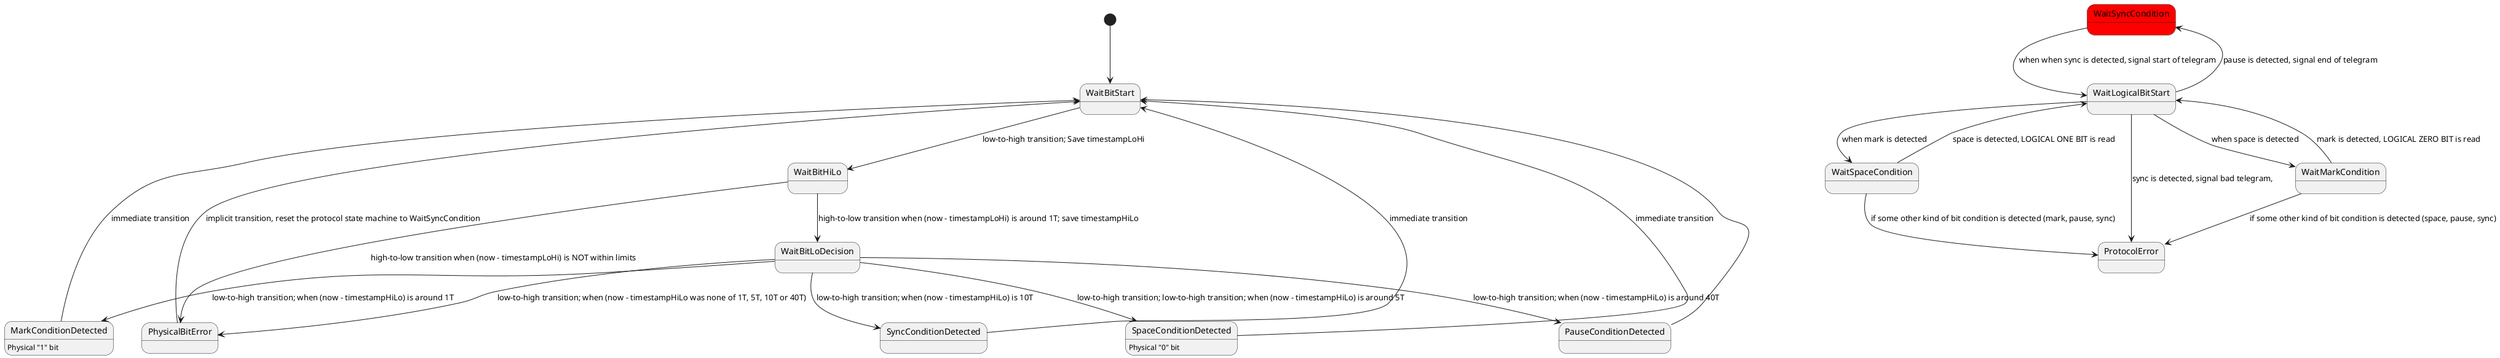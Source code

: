 @startuml

[*] --> WaitBitStart
WaitBitStart --> WaitBitHiLo : low-to-high transition; Save timestampLoHi
WaitBitHiLo --> WaitBitLoDecision: high-to-low transition when (now - timestampLoHi) is around 1T; save timestampHiLo
WaitBitHiLo --> PhysicalBitError: high-to-low transition when (now - timestampLoHi) is NOT within limits
WaitBitLoDecision --> MarkConditionDetected: low-to-high transition; when (now - timestampHiLo) is around 1T
MarkConditionDetected: Physical "1" bit
MarkConditionDetected --> WaitBitStart: immediate transition
WaitBitLoDecision --> SpaceConditionDetected: low-to-high transition; low-to-high transition; when (now - timestampHiLo) is around 5T
SpaceConditionDetected --> WaitBitStart: immediate transition
SpaceConditionDetected: Physical "0" bit
WaitBitLoDecision --> SyncConditionDetected: low-to-high transition; when (now - timestampHiLo) is 10T
SyncConditionDetected --> WaitBitStart: immediate transition
WaitBitLoDecision --> PauseConditionDetected: low-to-high transition; when (now - timestampHiLo) is around 40T
PauseConditionDetected --> WaitBitStart
WaitBitLoDecision --> PhysicalBitError: low-to-high transition; when (now - timestampHiLo was none of 1T, 5T, 10T or 40T)
PhysicalBitError --> WaitBitStart: implicit transition, reset the protocol state machine to WaitSyncCondition


WaitSyncCondition #Red --> WaitLogicalBitStart: when when sync is detected, signal start of telegram
WaitLogicalBitStart --> WaitSpaceCondition: when mark is detected
WaitSpaceCondition --> WaitLogicalBitStart: space is detected, LOGICAL ONE BIT is read
WaitSpaceCondition --> ProtocolError: if some other kind of bit condition is detected (mark, pause, sync)
WaitLogicalBitStart --> WaitMarkCondition: when space is detected
WaitMarkCondition --> WaitLogicalBitStart: mark is detected, LOGICAL ZERO BIT is read
WaitMarkCondition --> ProtocolError: if some other kind of bit condition is detected (space, pause, sync)
WaitLogicalBitStart --> WaitSyncCondition: pause is detected, signal end of telegram
WaitLogicalBitStart --> ProtocolError: sync is detected, signal bad telegram, 

@enduml